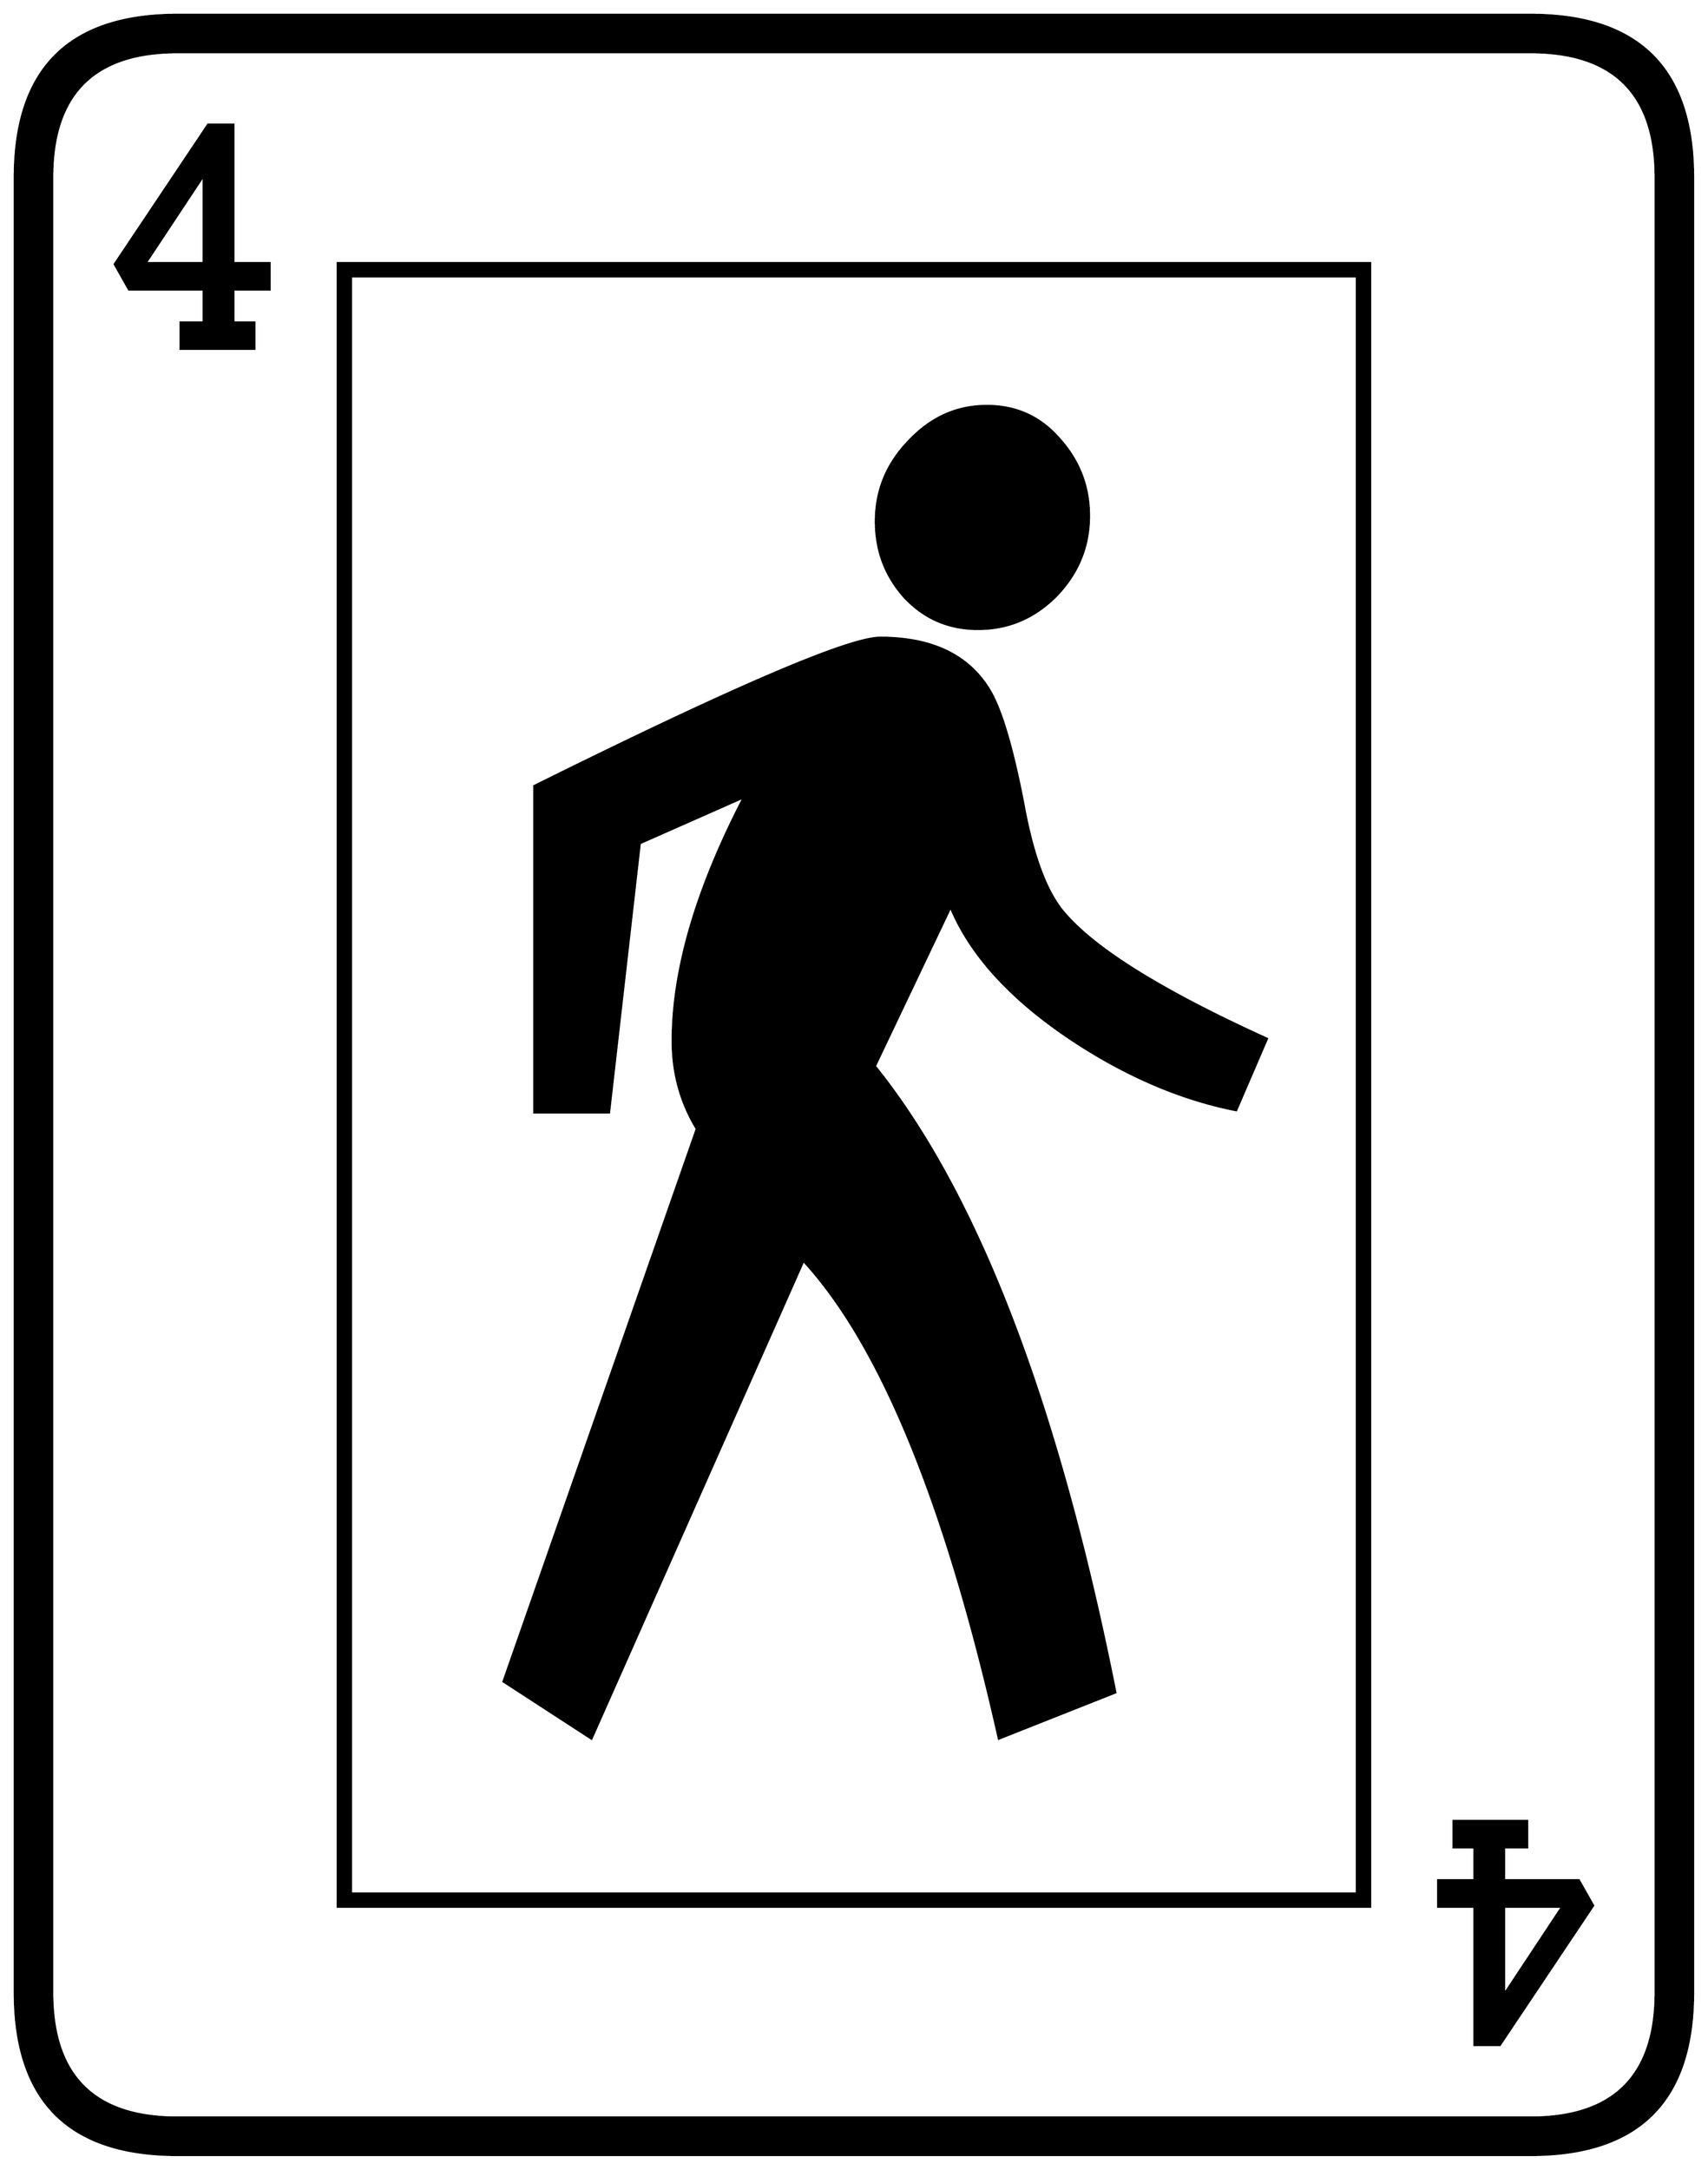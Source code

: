 


\begin{tikzpicture}[y=0.80pt, x=0.80pt, yscale=-1.0, xscale=1.0, inner sep=0pt, outer sep=0pt]
\begin{scope}[shift={(100.0,1706.0)},nonzero rule]
  \path[draw=.,fill=.,line width=1.600pt] (1578.0,244.0) .. controls
    (1578.0,342.667) and (1528.667,392.0) .. (1430.0,392.0) --
    (198.0,392.0) .. controls (99.333,392.0) and (50.0,342.667) ..
    (50.0,244.0) -- (50.0,-1408.0) .. controls (50.0,-1506.667)
    and (99.333,-1556.0) .. (198.0,-1556.0) -- (1430.0,-1556.0) ..
    controls (1528.667,-1556.0) and (1578.0,-1506.667) ..
    (1578.0,-1408.0) -- (1578.0,244.0) -- cycle(1544.0,244.0) --
    (1544.0,-1408.0) .. controls (1544.0,-1484.0) and
    (1506.0,-1522.0) .. (1430.0,-1522.0) -- (198.0,-1522.0) ..
    controls (122.0,-1522.0) and (84.0,-1484.0) ..
    (84.0,-1408.0) -- (84.0,244.0) .. controls (84.0,320.0) and
    (122.0,358.0) .. (198.0,358.0) -- (1430.0,358.0) .. controls
    (1506.0,358.0) and (1544.0,320.0) .. (1544.0,244.0) --
    cycle(282.0,-1306.0) -- (249.0,-1306.0) -- (249.0,-1276.0)
    -- (268.0,-1276.0) -- (268.0,-1252.0) -- (201.0,-1252.0) --
    (201.0,-1276.0) -- (222.0,-1276.0) -- (222.0,-1306.0) --
    (154.0,-1306.0) -- (141.0,-1329.0) -- (226.0,-1456.0) --
    (249.0,-1456.0) -- (249.0,-1330.0) -- (282.0,-1330.0) --
    (282.0,-1306.0) -- cycle(1284.0,166.0) -- (344.0,166.0) --
    (344.0,-1330.0) -- (1284.0,-1330.0) -- (1284.0,166.0) --
    cycle(1487.0,165.0) -- (1402.0,292.0) -- (1379.0,292.0) --
    (1379.0,166.0) -- (1346.0,166.0) -- (1346.0,142.0) --
    (1379.0,142.0) -- (1379.0,112.0) -- (1360.0,112.0) --
    (1360.0,88.0) -- (1427.0,88.0) -- (1427.0,112.0) --
    (1406.0,112.0) -- (1406.0,142.0) -- (1474.0,142.0) --
    (1487.0,165.0) -- cycle(222.0,-1330.0) -- (222.0,-1410.0) --
    (169.0,-1330.0) -- (222.0,-1330.0) -- cycle(1272.0,154.0) --
    (1272.0,-1318.0) -- (356.0,-1318.0) -- (356.0,154.0) --
    (1272.0,154.0) -- cycle(1459.0,166.0) -- (1406.0,166.0) --
    (1406.0,246.0) -- (1459.0,166.0) -- cycle(1028.0,-1100.0) ..
    controls (1028.0,-1072.0) and (1018.0,-1047.667) ..
    (998.0,-1027.0) .. controls (978.0,-1007.0) and
    (954.333,-997.0) .. (927.0,-997.0) .. controls (900.333,-997.0)
    and (878.0,-1006.667) .. (860.0,-1026.0) .. controls
    (842.667,-1045.333) and (834.0,-1068.333) .. (834.0,-1095.0) ..
    controls (834.0,-1123.0) and (844.0,-1147.333) ..
    (864.0,-1168.0) .. controls (884.0,-1189.333) and
    (907.667,-1200.0) .. (935.0,-1200.0) .. controls
    (961.667,-1200.0) and (983.667,-1190.0) .. (1001.0,-1170.0) ..
    controls (1019.0,-1150.0) and (1028.0,-1126.667) ..
    (1028.0,-1100.0) -- cycle(1190.0,-624.0) -- (1162.0,-559.0)
    .. controls (1111.333,-569.0) and (1061.0,-590.667) ..
    (1011.0,-624.0) .. controls (956.333,-660.667) and
    (920.0,-700.667) .. (902.0,-744.0) -- (833.0,-599.0) ..
    controls (926.333,-483.0) and (999.333,-293.0) .. (1052.0,-29.0)
    -- (946.0,13.0) .. controls (898.0,-200.333) and
    (838.667,-345.333) .. (768.0,-422.0) -- (575.0,13.0) --
    (495.0,-39.0) -- (671.0,-542.0) .. controls (656.333,-566.0)
    and (649.0,-592.667) .. (649.0,-622.0) .. controls
    (649.0,-686.667) and (670.667,-760.667) .. (714.0,-844.0) --
    (619.0,-802.0) -- (591.0,-557.0) -- (523.0,-557.0) --
    (523.0,-854.0) .. controls (704.333,-944.0) and (809.333,-989.0)
    .. (838.0,-989.0) .. controls (884.667,-989.0) and
    (917.667,-973.333) .. (937.0,-942.0) .. controls (947.667,-924.667)
    and (958.0,-890.333) .. (968.0,-839.0) .. controls
    (976.667,-791.0) and (989.0,-757.667) .. (1005.0,-739.0) ..
    controls (1033.0,-705.667) and (1094.667,-667.333) ..
    (1190.0,-624.0) -- cycle;
\end{scope}

\end{tikzpicture}

